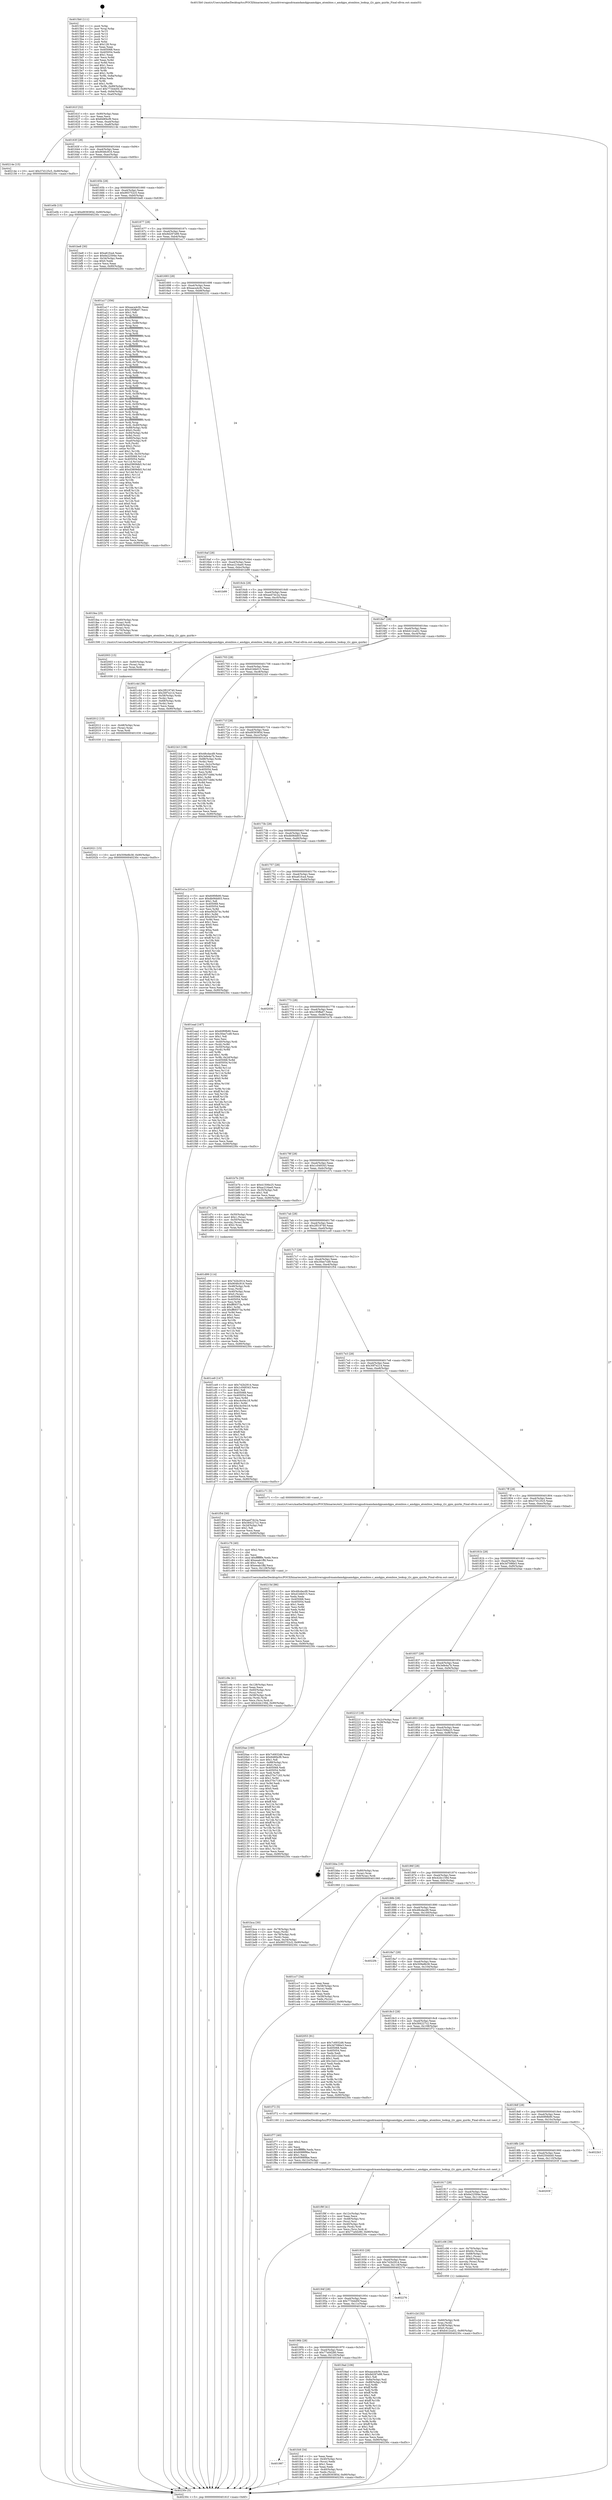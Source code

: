 digraph "0x4015b0" {
  label = "0x4015b0 (/mnt/c/Users/mathe/Desktop/tcc/POCII/binaries/extr_linuxdriversgpudrmamdamdgpuamdgpu_atombios.c_amdgpu_atombios_lookup_i2c_gpio_quirks_Final-ollvm.out::main(0))"
  labelloc = "t"
  node[shape=record]

  Entry [label="",width=0.3,height=0.3,shape=circle,fillcolor=black,style=filled]
  "0x40161f" [label="{
     0x40161f [32]\l
     | [instrs]\l
     &nbsp;&nbsp;0x40161f \<+6\>: mov -0x90(%rbp),%eax\l
     &nbsp;&nbsp;0x401625 \<+2\>: mov %eax,%ecx\l
     &nbsp;&nbsp;0x401627 \<+6\>: sub $0x848f4cf9,%ecx\l
     &nbsp;&nbsp;0x40162d \<+6\>: mov %eax,-0xa4(%rbp)\l
     &nbsp;&nbsp;0x401633 \<+6\>: mov %ecx,-0xa8(%rbp)\l
     &nbsp;&nbsp;0x401639 \<+6\>: je 000000000040214e \<main+0xb9e\>\l
  }"]
  "0x40214e" [label="{
     0x40214e [15]\l
     | [instrs]\l
     &nbsp;&nbsp;0x40214e \<+10\>: movl $0x37d125c5,-0x90(%rbp)\l
     &nbsp;&nbsp;0x402158 \<+5\>: jmp 000000000040230c \<main+0xd5c\>\l
  }"]
  "0x40163f" [label="{
     0x40163f [28]\l
     | [instrs]\l
     &nbsp;&nbsp;0x40163f \<+5\>: jmp 0000000000401644 \<main+0x94\>\l
     &nbsp;&nbsp;0x401644 \<+6\>: mov -0xa4(%rbp),%eax\l
     &nbsp;&nbsp;0x40164a \<+5\>: sub $0x9046c916,%eax\l
     &nbsp;&nbsp;0x40164f \<+6\>: mov %eax,-0xac(%rbp)\l
     &nbsp;&nbsp;0x401655 \<+6\>: je 0000000000401e0b \<main+0x85b\>\l
  }"]
  Exit [label="",width=0.3,height=0.3,shape=circle,fillcolor=black,style=filled,peripheries=2]
  "0x401e0b" [label="{
     0x401e0b [15]\l
     | [instrs]\l
     &nbsp;&nbsp;0x401e0b \<+10\>: movl $0xd939385d,-0x90(%rbp)\l
     &nbsp;&nbsp;0x401e15 \<+5\>: jmp 000000000040230c \<main+0xd5c\>\l
  }"]
  "0x40165b" [label="{
     0x40165b [28]\l
     | [instrs]\l
     &nbsp;&nbsp;0x40165b \<+5\>: jmp 0000000000401660 \<main+0xb0\>\l
     &nbsp;&nbsp;0x401660 \<+6\>: mov -0xa4(%rbp),%eax\l
     &nbsp;&nbsp;0x401666 \<+5\>: sub $0x993752c5,%eax\l
     &nbsp;&nbsp;0x40166b \<+6\>: mov %eax,-0xb0(%rbp)\l
     &nbsp;&nbsp;0x401671 \<+6\>: je 0000000000401be8 \<main+0x638\>\l
  }"]
  "0x402021" [label="{
     0x402021 [15]\l
     | [instrs]\l
     &nbsp;&nbsp;0x402021 \<+10\>: movl $0x509e8b38,-0x90(%rbp)\l
     &nbsp;&nbsp;0x40202b \<+5\>: jmp 000000000040230c \<main+0xd5c\>\l
  }"]
  "0x401be8" [label="{
     0x401be8 [30]\l
     | [instrs]\l
     &nbsp;&nbsp;0x401be8 \<+5\>: mov $0xa61fca4,%eax\l
     &nbsp;&nbsp;0x401bed \<+5\>: mov $0x6e22594e,%ecx\l
     &nbsp;&nbsp;0x401bf2 \<+3\>: mov -0x34(%rbp),%edx\l
     &nbsp;&nbsp;0x401bf5 \<+3\>: cmp $0x0,%edx\l
     &nbsp;&nbsp;0x401bf8 \<+3\>: cmove %ecx,%eax\l
     &nbsp;&nbsp;0x401bfb \<+6\>: mov %eax,-0x90(%rbp)\l
     &nbsp;&nbsp;0x401c01 \<+5\>: jmp 000000000040230c \<main+0xd5c\>\l
  }"]
  "0x401677" [label="{
     0x401677 [28]\l
     | [instrs]\l
     &nbsp;&nbsp;0x401677 \<+5\>: jmp 000000000040167c \<main+0xcc\>\l
     &nbsp;&nbsp;0x40167c \<+6\>: mov -0xa4(%rbp),%eax\l
     &nbsp;&nbsp;0x401682 \<+5\>: sub $0x9d297e99,%eax\l
     &nbsp;&nbsp;0x401687 \<+6\>: mov %eax,-0xb4(%rbp)\l
     &nbsp;&nbsp;0x40168d \<+6\>: je 0000000000401a17 \<main+0x467\>\l
  }"]
  "0x402012" [label="{
     0x402012 [15]\l
     | [instrs]\l
     &nbsp;&nbsp;0x402012 \<+4\>: mov -0x48(%rbp),%rax\l
     &nbsp;&nbsp;0x402016 \<+3\>: mov (%rax),%rax\l
     &nbsp;&nbsp;0x402019 \<+3\>: mov %rax,%rdi\l
     &nbsp;&nbsp;0x40201c \<+5\>: call 0000000000401030 \<free@plt\>\l
     | [calls]\l
     &nbsp;&nbsp;0x401030 \{1\} (unknown)\l
  }"]
  "0x401a17" [label="{
     0x401a17 [356]\l
     | [instrs]\l
     &nbsp;&nbsp;0x401a17 \<+5\>: mov $0xaaca4c9c,%eax\l
     &nbsp;&nbsp;0x401a1c \<+5\>: mov $0x195ffa67,%ecx\l
     &nbsp;&nbsp;0x401a21 \<+2\>: mov $0x1,%dl\l
     &nbsp;&nbsp;0x401a23 \<+3\>: mov %rsp,%rsi\l
     &nbsp;&nbsp;0x401a26 \<+4\>: add $0xfffffffffffffff0,%rsi\l
     &nbsp;&nbsp;0x401a2a \<+3\>: mov %rsi,%rsp\l
     &nbsp;&nbsp;0x401a2d \<+7\>: mov %rsi,-0x88(%rbp)\l
     &nbsp;&nbsp;0x401a34 \<+3\>: mov %rsp,%rsi\l
     &nbsp;&nbsp;0x401a37 \<+4\>: add $0xfffffffffffffff0,%rsi\l
     &nbsp;&nbsp;0x401a3b \<+3\>: mov %rsi,%rsp\l
     &nbsp;&nbsp;0x401a3e \<+3\>: mov %rsp,%rdi\l
     &nbsp;&nbsp;0x401a41 \<+4\>: add $0xfffffffffffffff0,%rdi\l
     &nbsp;&nbsp;0x401a45 \<+3\>: mov %rdi,%rsp\l
     &nbsp;&nbsp;0x401a48 \<+4\>: mov %rdi,-0x80(%rbp)\l
     &nbsp;&nbsp;0x401a4c \<+3\>: mov %rsp,%rdi\l
     &nbsp;&nbsp;0x401a4f \<+4\>: add $0xfffffffffffffff0,%rdi\l
     &nbsp;&nbsp;0x401a53 \<+3\>: mov %rdi,%rsp\l
     &nbsp;&nbsp;0x401a56 \<+4\>: mov %rdi,-0x78(%rbp)\l
     &nbsp;&nbsp;0x401a5a \<+3\>: mov %rsp,%rdi\l
     &nbsp;&nbsp;0x401a5d \<+4\>: add $0xfffffffffffffff0,%rdi\l
     &nbsp;&nbsp;0x401a61 \<+3\>: mov %rdi,%rsp\l
     &nbsp;&nbsp;0x401a64 \<+4\>: mov %rdi,-0x70(%rbp)\l
     &nbsp;&nbsp;0x401a68 \<+3\>: mov %rsp,%rdi\l
     &nbsp;&nbsp;0x401a6b \<+4\>: add $0xfffffffffffffff0,%rdi\l
     &nbsp;&nbsp;0x401a6f \<+3\>: mov %rdi,%rsp\l
     &nbsp;&nbsp;0x401a72 \<+4\>: mov %rdi,-0x68(%rbp)\l
     &nbsp;&nbsp;0x401a76 \<+3\>: mov %rsp,%rdi\l
     &nbsp;&nbsp;0x401a79 \<+4\>: add $0xfffffffffffffff0,%rdi\l
     &nbsp;&nbsp;0x401a7d \<+3\>: mov %rdi,%rsp\l
     &nbsp;&nbsp;0x401a80 \<+4\>: mov %rdi,-0x60(%rbp)\l
     &nbsp;&nbsp;0x401a84 \<+3\>: mov %rsp,%rdi\l
     &nbsp;&nbsp;0x401a87 \<+4\>: add $0xfffffffffffffff0,%rdi\l
     &nbsp;&nbsp;0x401a8b \<+3\>: mov %rdi,%rsp\l
     &nbsp;&nbsp;0x401a8e \<+4\>: mov %rdi,-0x58(%rbp)\l
     &nbsp;&nbsp;0x401a92 \<+3\>: mov %rsp,%rdi\l
     &nbsp;&nbsp;0x401a95 \<+4\>: add $0xfffffffffffffff0,%rdi\l
     &nbsp;&nbsp;0x401a99 \<+3\>: mov %rdi,%rsp\l
     &nbsp;&nbsp;0x401a9c \<+4\>: mov %rdi,-0x50(%rbp)\l
     &nbsp;&nbsp;0x401aa0 \<+3\>: mov %rsp,%rdi\l
     &nbsp;&nbsp;0x401aa3 \<+4\>: add $0xfffffffffffffff0,%rdi\l
     &nbsp;&nbsp;0x401aa7 \<+3\>: mov %rdi,%rsp\l
     &nbsp;&nbsp;0x401aaa \<+4\>: mov %rdi,-0x48(%rbp)\l
     &nbsp;&nbsp;0x401aae \<+3\>: mov %rsp,%rdi\l
     &nbsp;&nbsp;0x401ab1 \<+4\>: add $0xfffffffffffffff0,%rdi\l
     &nbsp;&nbsp;0x401ab5 \<+3\>: mov %rdi,%rsp\l
     &nbsp;&nbsp;0x401ab8 \<+4\>: mov %rdi,-0x40(%rbp)\l
     &nbsp;&nbsp;0x401abc \<+7\>: mov -0x88(%rbp),%rdi\l
     &nbsp;&nbsp;0x401ac3 \<+6\>: movl $0x0,(%rdi)\l
     &nbsp;&nbsp;0x401ac9 \<+7\>: mov -0x94(%rbp),%r8d\l
     &nbsp;&nbsp;0x401ad0 \<+3\>: mov %r8d,(%rsi)\l
     &nbsp;&nbsp;0x401ad3 \<+4\>: mov -0x80(%rbp),%rdi\l
     &nbsp;&nbsp;0x401ad7 \<+7\>: mov -0xa0(%rbp),%r9\l
     &nbsp;&nbsp;0x401ade \<+3\>: mov %r9,(%rdi)\l
     &nbsp;&nbsp;0x401ae1 \<+3\>: cmpl $0x2,(%rsi)\l
     &nbsp;&nbsp;0x401ae4 \<+4\>: setne %r10b\l
     &nbsp;&nbsp;0x401ae8 \<+4\>: and $0x1,%r10b\l
     &nbsp;&nbsp;0x401aec \<+4\>: mov %r10b,-0x35(%rbp)\l
     &nbsp;&nbsp;0x401af0 \<+8\>: mov 0x405068,%r11d\l
     &nbsp;&nbsp;0x401af8 \<+7\>: mov 0x405054,%ebx\l
     &nbsp;&nbsp;0x401aff \<+3\>: mov %r11d,%r14d\l
     &nbsp;&nbsp;0x401b02 \<+7\>: sub $0xd3809db5,%r14d\l
     &nbsp;&nbsp;0x401b09 \<+4\>: sub $0x1,%r14d\l
     &nbsp;&nbsp;0x401b0d \<+7\>: add $0xd3809db5,%r14d\l
     &nbsp;&nbsp;0x401b14 \<+4\>: imul %r14d,%r11d\l
     &nbsp;&nbsp;0x401b18 \<+4\>: and $0x1,%r11d\l
     &nbsp;&nbsp;0x401b1c \<+4\>: cmp $0x0,%r11d\l
     &nbsp;&nbsp;0x401b20 \<+4\>: sete %r10b\l
     &nbsp;&nbsp;0x401b24 \<+3\>: cmp $0xa,%ebx\l
     &nbsp;&nbsp;0x401b27 \<+4\>: setl %r15b\l
     &nbsp;&nbsp;0x401b2b \<+3\>: mov %r10b,%r12b\l
     &nbsp;&nbsp;0x401b2e \<+4\>: xor $0xff,%r12b\l
     &nbsp;&nbsp;0x401b32 \<+3\>: mov %r15b,%r13b\l
     &nbsp;&nbsp;0x401b35 \<+4\>: xor $0xff,%r13b\l
     &nbsp;&nbsp;0x401b39 \<+3\>: xor $0x0,%dl\l
     &nbsp;&nbsp;0x401b3c \<+3\>: mov %r12b,%sil\l
     &nbsp;&nbsp;0x401b3f \<+4\>: and $0x0,%sil\l
     &nbsp;&nbsp;0x401b43 \<+3\>: and %dl,%r10b\l
     &nbsp;&nbsp;0x401b46 \<+3\>: mov %r13b,%dil\l
     &nbsp;&nbsp;0x401b49 \<+4\>: and $0x0,%dil\l
     &nbsp;&nbsp;0x401b4d \<+3\>: and %dl,%r15b\l
     &nbsp;&nbsp;0x401b50 \<+3\>: or %r10b,%sil\l
     &nbsp;&nbsp;0x401b53 \<+3\>: or %r15b,%dil\l
     &nbsp;&nbsp;0x401b56 \<+3\>: xor %dil,%sil\l
     &nbsp;&nbsp;0x401b59 \<+3\>: or %r13b,%r12b\l
     &nbsp;&nbsp;0x401b5c \<+4\>: xor $0xff,%r12b\l
     &nbsp;&nbsp;0x401b60 \<+3\>: or $0x0,%dl\l
     &nbsp;&nbsp;0x401b63 \<+3\>: and %dl,%r12b\l
     &nbsp;&nbsp;0x401b66 \<+3\>: or %r12b,%sil\l
     &nbsp;&nbsp;0x401b69 \<+4\>: test $0x1,%sil\l
     &nbsp;&nbsp;0x401b6d \<+3\>: cmovne %ecx,%eax\l
     &nbsp;&nbsp;0x401b70 \<+6\>: mov %eax,-0x90(%rbp)\l
     &nbsp;&nbsp;0x401b76 \<+5\>: jmp 000000000040230c \<main+0xd5c\>\l
  }"]
  "0x401693" [label="{
     0x401693 [28]\l
     | [instrs]\l
     &nbsp;&nbsp;0x401693 \<+5\>: jmp 0000000000401698 \<main+0xe8\>\l
     &nbsp;&nbsp;0x401698 \<+6\>: mov -0xa4(%rbp),%eax\l
     &nbsp;&nbsp;0x40169e \<+5\>: sub $0xaaca4c9c,%eax\l
     &nbsp;&nbsp;0x4016a3 \<+6\>: mov %eax,-0xb8(%rbp)\l
     &nbsp;&nbsp;0x4016a9 \<+6\>: je 0000000000402231 \<main+0xc81\>\l
  }"]
  "0x402003" [label="{
     0x402003 [15]\l
     | [instrs]\l
     &nbsp;&nbsp;0x402003 \<+4\>: mov -0x60(%rbp),%rax\l
     &nbsp;&nbsp;0x402007 \<+3\>: mov (%rax),%rax\l
     &nbsp;&nbsp;0x40200a \<+3\>: mov %rax,%rdi\l
     &nbsp;&nbsp;0x40200d \<+5\>: call 0000000000401030 \<free@plt\>\l
     | [calls]\l
     &nbsp;&nbsp;0x401030 \{1\} (unknown)\l
  }"]
  "0x402231" [label="{
     0x402231\l
  }", style=dashed]
  "0x4016af" [label="{
     0x4016af [28]\l
     | [instrs]\l
     &nbsp;&nbsp;0x4016af \<+5\>: jmp 00000000004016b4 \<main+0x104\>\l
     &nbsp;&nbsp;0x4016b4 \<+6\>: mov -0xa4(%rbp),%eax\l
     &nbsp;&nbsp;0x4016ba \<+5\>: sub $0xac216ae0,%eax\l
     &nbsp;&nbsp;0x4016bf \<+6\>: mov %eax,-0xbc(%rbp)\l
     &nbsp;&nbsp;0x4016c5 \<+6\>: je 0000000000401b99 \<main+0x5e9\>\l
  }"]
  "0x401987" [label="{
     0x401987\l
  }", style=dashed]
  "0x401b99" [label="{
     0x401b99\l
  }", style=dashed]
  "0x4016cb" [label="{
     0x4016cb [28]\l
     | [instrs]\l
     &nbsp;&nbsp;0x4016cb \<+5\>: jmp 00000000004016d0 \<main+0x120\>\l
     &nbsp;&nbsp;0x4016d0 \<+6\>: mov -0xa4(%rbp),%eax\l
     &nbsp;&nbsp;0x4016d6 \<+5\>: sub $0xaed7dc2a,%eax\l
     &nbsp;&nbsp;0x4016db \<+6\>: mov %eax,-0xc0(%rbp)\l
     &nbsp;&nbsp;0x4016e1 \<+6\>: je 0000000000401fea \<main+0xa3a\>\l
  }"]
  "0x401fc8" [label="{
     0x401fc8 [34]\l
     | [instrs]\l
     &nbsp;&nbsp;0x401fc8 \<+2\>: xor %eax,%eax\l
     &nbsp;&nbsp;0x401fca \<+4\>: mov -0x40(%rbp),%rcx\l
     &nbsp;&nbsp;0x401fce \<+2\>: mov (%rcx),%edx\l
     &nbsp;&nbsp;0x401fd0 \<+3\>: sub $0x1,%eax\l
     &nbsp;&nbsp;0x401fd3 \<+2\>: sub %eax,%edx\l
     &nbsp;&nbsp;0x401fd5 \<+4\>: mov -0x40(%rbp),%rcx\l
     &nbsp;&nbsp;0x401fd9 \<+2\>: mov %edx,(%rcx)\l
     &nbsp;&nbsp;0x401fdb \<+10\>: movl $0xd939385d,-0x90(%rbp)\l
     &nbsp;&nbsp;0x401fe5 \<+5\>: jmp 000000000040230c \<main+0xd5c\>\l
  }"]
  "0x401fea" [label="{
     0x401fea [25]\l
     | [instrs]\l
     &nbsp;&nbsp;0x401fea \<+4\>: mov -0x60(%rbp),%rax\l
     &nbsp;&nbsp;0x401fee \<+3\>: mov (%rax),%rdi\l
     &nbsp;&nbsp;0x401ff1 \<+4\>: mov -0x48(%rbp),%rax\l
     &nbsp;&nbsp;0x401ff5 \<+3\>: mov (%rax),%rsi\l
     &nbsp;&nbsp;0x401ff8 \<+4\>: mov -0x70(%rbp),%rax\l
     &nbsp;&nbsp;0x401ffc \<+2\>: mov (%rax),%edx\l
     &nbsp;&nbsp;0x401ffe \<+5\>: call 0000000000401590 \<amdgpu_atombios_lookup_i2c_gpio_quirks\>\l
     | [calls]\l
     &nbsp;&nbsp;0x401590 \{1\} (/mnt/c/Users/mathe/Desktop/tcc/POCII/binaries/extr_linuxdriversgpudrmamdamdgpuamdgpu_atombios.c_amdgpu_atombios_lookup_i2c_gpio_quirks_Final-ollvm.out::amdgpu_atombios_lookup_i2c_gpio_quirks)\l
  }"]
  "0x4016e7" [label="{
     0x4016e7 [28]\l
     | [instrs]\l
     &nbsp;&nbsp;0x4016e7 \<+5\>: jmp 00000000004016ec \<main+0x13c\>\l
     &nbsp;&nbsp;0x4016ec \<+6\>: mov -0xa4(%rbp),%eax\l
     &nbsp;&nbsp;0x4016f2 \<+5\>: sub $0xb412ca52,%eax\l
     &nbsp;&nbsp;0x4016f7 \<+6\>: mov %eax,-0xc4(%rbp)\l
     &nbsp;&nbsp;0x4016fd \<+6\>: je 0000000000401c4d \<main+0x69d\>\l
  }"]
  "0x401f9f" [label="{
     0x401f9f [41]\l
     | [instrs]\l
     &nbsp;&nbsp;0x401f9f \<+6\>: mov -0x12c(%rbp),%ecx\l
     &nbsp;&nbsp;0x401fa5 \<+3\>: imul %eax,%ecx\l
     &nbsp;&nbsp;0x401fa8 \<+4\>: mov -0x48(%rbp),%rsi\l
     &nbsp;&nbsp;0x401fac \<+3\>: mov (%rsi),%rsi\l
     &nbsp;&nbsp;0x401faf \<+4\>: mov -0x40(%rbp),%rdi\l
     &nbsp;&nbsp;0x401fb3 \<+3\>: movslq (%rdi),%rdi\l
     &nbsp;&nbsp;0x401fb6 \<+3\>: mov %ecx,(%rsi,%rdi,4)\l
     &nbsp;&nbsp;0x401fb9 \<+10\>: movl $0x77a0d280,-0x90(%rbp)\l
     &nbsp;&nbsp;0x401fc3 \<+5\>: jmp 000000000040230c \<main+0xd5c\>\l
  }"]
  "0x401c4d" [label="{
     0x401c4d [36]\l
     | [instrs]\l
     &nbsp;&nbsp;0x401c4d \<+5\>: mov $0x2f019740,%eax\l
     &nbsp;&nbsp;0x401c52 \<+5\>: mov $0x30f7e214,%ecx\l
     &nbsp;&nbsp;0x401c57 \<+4\>: mov -0x58(%rbp),%rdx\l
     &nbsp;&nbsp;0x401c5b \<+2\>: mov (%rdx),%esi\l
     &nbsp;&nbsp;0x401c5d \<+4\>: mov -0x68(%rbp),%rdx\l
     &nbsp;&nbsp;0x401c61 \<+2\>: cmp (%rdx),%esi\l
     &nbsp;&nbsp;0x401c63 \<+3\>: cmovl %ecx,%eax\l
     &nbsp;&nbsp;0x401c66 \<+6\>: mov %eax,-0x90(%rbp)\l
     &nbsp;&nbsp;0x401c6c \<+5\>: jmp 000000000040230c \<main+0xd5c\>\l
  }"]
  "0x401703" [label="{
     0x401703 [28]\l
     | [instrs]\l
     &nbsp;&nbsp;0x401703 \<+5\>: jmp 0000000000401708 \<main+0x158\>\l
     &nbsp;&nbsp;0x401708 \<+6\>: mov -0xa4(%rbp),%eax\l
     &nbsp;&nbsp;0x40170e \<+5\>: sub $0xd1bfe015,%eax\l
     &nbsp;&nbsp;0x401713 \<+6\>: mov %eax,-0xc8(%rbp)\l
     &nbsp;&nbsp;0x401719 \<+6\>: je 00000000004021b3 \<main+0xc03\>\l
  }"]
  "0x401f77" [label="{
     0x401f77 [40]\l
     | [instrs]\l
     &nbsp;&nbsp;0x401f77 \<+5\>: mov $0x2,%ecx\l
     &nbsp;&nbsp;0x401f7c \<+1\>: cltd\l
     &nbsp;&nbsp;0x401f7d \<+2\>: idiv %ecx\l
     &nbsp;&nbsp;0x401f7f \<+6\>: imul $0xfffffffe,%edx,%ecx\l
     &nbsp;&nbsp;0x401f85 \<+6\>: add $0x6088f9be,%ecx\l
     &nbsp;&nbsp;0x401f8b \<+3\>: add $0x1,%ecx\l
     &nbsp;&nbsp;0x401f8e \<+6\>: sub $0x6088f9be,%ecx\l
     &nbsp;&nbsp;0x401f94 \<+6\>: mov %ecx,-0x12c(%rbp)\l
     &nbsp;&nbsp;0x401f9a \<+5\>: call 0000000000401160 \<next_i\>\l
     | [calls]\l
     &nbsp;&nbsp;0x401160 \{1\} (/mnt/c/Users/mathe/Desktop/tcc/POCII/binaries/extr_linuxdriversgpudrmamdamdgpuamdgpu_atombios.c_amdgpu_atombios_lookup_i2c_gpio_quirks_Final-ollvm.out::next_i)\l
  }"]
  "0x4021b3" [label="{
     0x4021b3 [108]\l
     | [instrs]\l
     &nbsp;&nbsp;0x4021b3 \<+5\>: mov $0x48cdacd9,%eax\l
     &nbsp;&nbsp;0x4021b8 \<+5\>: mov $0x3efe4a7b,%ecx\l
     &nbsp;&nbsp;0x4021bd \<+7\>: mov -0x88(%rbp),%rdx\l
     &nbsp;&nbsp;0x4021c4 \<+2\>: mov (%rdx),%esi\l
     &nbsp;&nbsp;0x4021c6 \<+3\>: mov %esi,-0x2c(%rbp)\l
     &nbsp;&nbsp;0x4021c9 \<+7\>: mov 0x405068,%esi\l
     &nbsp;&nbsp;0x4021d0 \<+7\>: mov 0x405054,%edi\l
     &nbsp;&nbsp;0x4021d7 \<+3\>: mov %esi,%r8d\l
     &nbsp;&nbsp;0x4021da \<+7\>: sub $0x2937cb8d,%r8d\l
     &nbsp;&nbsp;0x4021e1 \<+4\>: sub $0x1,%r8d\l
     &nbsp;&nbsp;0x4021e5 \<+7\>: add $0x2937cb8d,%r8d\l
     &nbsp;&nbsp;0x4021ec \<+4\>: imul %r8d,%esi\l
     &nbsp;&nbsp;0x4021f0 \<+3\>: and $0x1,%esi\l
     &nbsp;&nbsp;0x4021f3 \<+3\>: cmp $0x0,%esi\l
     &nbsp;&nbsp;0x4021f6 \<+4\>: sete %r9b\l
     &nbsp;&nbsp;0x4021fa \<+3\>: cmp $0xa,%edi\l
     &nbsp;&nbsp;0x4021fd \<+4\>: setl %r10b\l
     &nbsp;&nbsp;0x402201 \<+3\>: mov %r9b,%r11b\l
     &nbsp;&nbsp;0x402204 \<+3\>: and %r10b,%r11b\l
     &nbsp;&nbsp;0x402207 \<+3\>: xor %r10b,%r9b\l
     &nbsp;&nbsp;0x40220a \<+3\>: or %r9b,%r11b\l
     &nbsp;&nbsp;0x40220d \<+4\>: test $0x1,%r11b\l
     &nbsp;&nbsp;0x402211 \<+3\>: cmovne %ecx,%eax\l
     &nbsp;&nbsp;0x402214 \<+6\>: mov %eax,-0x90(%rbp)\l
     &nbsp;&nbsp;0x40221a \<+5\>: jmp 000000000040230c \<main+0xd5c\>\l
  }"]
  "0x40171f" [label="{
     0x40171f [28]\l
     | [instrs]\l
     &nbsp;&nbsp;0x40171f \<+5\>: jmp 0000000000401724 \<main+0x174\>\l
     &nbsp;&nbsp;0x401724 \<+6\>: mov -0xa4(%rbp),%eax\l
     &nbsp;&nbsp;0x40172a \<+5\>: sub $0xd939385d,%eax\l
     &nbsp;&nbsp;0x40172f \<+6\>: mov %eax,-0xcc(%rbp)\l
     &nbsp;&nbsp;0x401735 \<+6\>: je 0000000000401e1a \<main+0x86a\>\l
  }"]
  "0x401d99" [label="{
     0x401d99 [114]\l
     | [instrs]\l
     &nbsp;&nbsp;0x401d99 \<+5\>: mov $0x742b2914,%ecx\l
     &nbsp;&nbsp;0x401d9e \<+5\>: mov $0x9046c916,%edx\l
     &nbsp;&nbsp;0x401da3 \<+4\>: mov -0x48(%rbp),%rdi\l
     &nbsp;&nbsp;0x401da7 \<+3\>: mov %rax,(%rdi)\l
     &nbsp;&nbsp;0x401daa \<+4\>: mov -0x40(%rbp),%rax\l
     &nbsp;&nbsp;0x401dae \<+6\>: movl $0x0,(%rax)\l
     &nbsp;&nbsp;0x401db4 \<+7\>: mov 0x405068,%esi\l
     &nbsp;&nbsp;0x401dbb \<+8\>: mov 0x405054,%r8d\l
     &nbsp;&nbsp;0x401dc3 \<+3\>: mov %esi,%r9d\l
     &nbsp;&nbsp;0x401dc6 \<+7\>: sub $0xff69373a,%r9d\l
     &nbsp;&nbsp;0x401dcd \<+4\>: sub $0x1,%r9d\l
     &nbsp;&nbsp;0x401dd1 \<+7\>: add $0xff69373a,%r9d\l
     &nbsp;&nbsp;0x401dd8 \<+4\>: imul %r9d,%esi\l
     &nbsp;&nbsp;0x401ddc \<+3\>: and $0x1,%esi\l
     &nbsp;&nbsp;0x401ddf \<+3\>: cmp $0x0,%esi\l
     &nbsp;&nbsp;0x401de2 \<+4\>: sete %r10b\l
     &nbsp;&nbsp;0x401de6 \<+4\>: cmp $0xa,%r8d\l
     &nbsp;&nbsp;0x401dea \<+4\>: setl %r11b\l
     &nbsp;&nbsp;0x401dee \<+3\>: mov %r10b,%bl\l
     &nbsp;&nbsp;0x401df1 \<+3\>: and %r11b,%bl\l
     &nbsp;&nbsp;0x401df4 \<+3\>: xor %r11b,%r10b\l
     &nbsp;&nbsp;0x401df7 \<+3\>: or %r10b,%bl\l
     &nbsp;&nbsp;0x401dfa \<+3\>: test $0x1,%bl\l
     &nbsp;&nbsp;0x401dfd \<+3\>: cmovne %edx,%ecx\l
     &nbsp;&nbsp;0x401e00 \<+6\>: mov %ecx,-0x90(%rbp)\l
     &nbsp;&nbsp;0x401e06 \<+5\>: jmp 000000000040230c \<main+0xd5c\>\l
  }"]
  "0x401e1a" [label="{
     0x401e1a [147]\l
     | [instrs]\l
     &nbsp;&nbsp;0x401e1a \<+5\>: mov $0x60f0fb90,%eax\l
     &nbsp;&nbsp;0x401e1f \<+5\>: mov $0xdb06dd03,%ecx\l
     &nbsp;&nbsp;0x401e24 \<+2\>: mov $0x1,%dl\l
     &nbsp;&nbsp;0x401e26 \<+7\>: mov 0x405068,%esi\l
     &nbsp;&nbsp;0x401e2d \<+7\>: mov 0x405054,%edi\l
     &nbsp;&nbsp;0x401e34 \<+3\>: mov %esi,%r8d\l
     &nbsp;&nbsp;0x401e37 \<+7\>: sub $0xe562b74c,%r8d\l
     &nbsp;&nbsp;0x401e3e \<+4\>: sub $0x1,%r8d\l
     &nbsp;&nbsp;0x401e42 \<+7\>: add $0xe562b74c,%r8d\l
     &nbsp;&nbsp;0x401e49 \<+4\>: imul %r8d,%esi\l
     &nbsp;&nbsp;0x401e4d \<+3\>: and $0x1,%esi\l
     &nbsp;&nbsp;0x401e50 \<+3\>: cmp $0x0,%esi\l
     &nbsp;&nbsp;0x401e53 \<+4\>: sete %r9b\l
     &nbsp;&nbsp;0x401e57 \<+3\>: cmp $0xa,%edi\l
     &nbsp;&nbsp;0x401e5a \<+4\>: setl %r10b\l
     &nbsp;&nbsp;0x401e5e \<+3\>: mov %r9b,%r11b\l
     &nbsp;&nbsp;0x401e61 \<+4\>: xor $0xff,%r11b\l
     &nbsp;&nbsp;0x401e65 \<+3\>: mov %r10b,%bl\l
     &nbsp;&nbsp;0x401e68 \<+3\>: xor $0xff,%bl\l
     &nbsp;&nbsp;0x401e6b \<+3\>: xor $0x0,%dl\l
     &nbsp;&nbsp;0x401e6e \<+3\>: mov %r11b,%r14b\l
     &nbsp;&nbsp;0x401e71 \<+4\>: and $0x0,%r14b\l
     &nbsp;&nbsp;0x401e75 \<+3\>: and %dl,%r9b\l
     &nbsp;&nbsp;0x401e78 \<+3\>: mov %bl,%r15b\l
     &nbsp;&nbsp;0x401e7b \<+4\>: and $0x0,%r15b\l
     &nbsp;&nbsp;0x401e7f \<+3\>: and %dl,%r10b\l
     &nbsp;&nbsp;0x401e82 \<+3\>: or %r9b,%r14b\l
     &nbsp;&nbsp;0x401e85 \<+3\>: or %r10b,%r15b\l
     &nbsp;&nbsp;0x401e88 \<+3\>: xor %r15b,%r14b\l
     &nbsp;&nbsp;0x401e8b \<+3\>: or %bl,%r11b\l
     &nbsp;&nbsp;0x401e8e \<+4\>: xor $0xff,%r11b\l
     &nbsp;&nbsp;0x401e92 \<+3\>: or $0x0,%dl\l
     &nbsp;&nbsp;0x401e95 \<+3\>: and %dl,%r11b\l
     &nbsp;&nbsp;0x401e98 \<+3\>: or %r11b,%r14b\l
     &nbsp;&nbsp;0x401e9b \<+4\>: test $0x1,%r14b\l
     &nbsp;&nbsp;0x401e9f \<+3\>: cmovne %ecx,%eax\l
     &nbsp;&nbsp;0x401ea2 \<+6\>: mov %eax,-0x90(%rbp)\l
     &nbsp;&nbsp;0x401ea8 \<+5\>: jmp 000000000040230c \<main+0xd5c\>\l
  }"]
  "0x40173b" [label="{
     0x40173b [28]\l
     | [instrs]\l
     &nbsp;&nbsp;0x40173b \<+5\>: jmp 0000000000401740 \<main+0x190\>\l
     &nbsp;&nbsp;0x401740 \<+6\>: mov -0xa4(%rbp),%eax\l
     &nbsp;&nbsp;0x401746 \<+5\>: sub $0xdb06dd03,%eax\l
     &nbsp;&nbsp;0x40174b \<+6\>: mov %eax,-0xd0(%rbp)\l
     &nbsp;&nbsp;0x401751 \<+6\>: je 0000000000401ead \<main+0x8fd\>\l
  }"]
  "0x401c9e" [label="{
     0x401c9e [41]\l
     | [instrs]\l
     &nbsp;&nbsp;0x401c9e \<+6\>: mov -0x128(%rbp),%ecx\l
     &nbsp;&nbsp;0x401ca4 \<+3\>: imul %eax,%ecx\l
     &nbsp;&nbsp;0x401ca7 \<+4\>: mov -0x60(%rbp),%rsi\l
     &nbsp;&nbsp;0x401cab \<+3\>: mov (%rsi),%rsi\l
     &nbsp;&nbsp;0x401cae \<+4\>: mov -0x58(%rbp),%rdi\l
     &nbsp;&nbsp;0x401cb2 \<+3\>: movslq (%rdi),%rdi\l
     &nbsp;&nbsp;0x401cb5 \<+3\>: mov %ecx,(%rsi,%rdi,4)\l
     &nbsp;&nbsp;0x401cb8 \<+10\>: movl $0x42dc159d,-0x90(%rbp)\l
     &nbsp;&nbsp;0x401cc2 \<+5\>: jmp 000000000040230c \<main+0xd5c\>\l
  }"]
  "0x401ead" [label="{
     0x401ead [167]\l
     | [instrs]\l
     &nbsp;&nbsp;0x401ead \<+5\>: mov $0x60f0fb90,%eax\l
     &nbsp;&nbsp;0x401eb2 \<+5\>: mov $0x30ee7cd9,%ecx\l
     &nbsp;&nbsp;0x401eb7 \<+2\>: mov $0x1,%dl\l
     &nbsp;&nbsp;0x401eb9 \<+2\>: xor %esi,%esi\l
     &nbsp;&nbsp;0x401ebb \<+4\>: mov -0x40(%rbp),%rdi\l
     &nbsp;&nbsp;0x401ebf \<+3\>: mov (%rdi),%r8d\l
     &nbsp;&nbsp;0x401ec2 \<+4\>: mov -0x50(%rbp),%rdi\l
     &nbsp;&nbsp;0x401ec6 \<+3\>: cmp (%rdi),%r8d\l
     &nbsp;&nbsp;0x401ec9 \<+4\>: setl %r9b\l
     &nbsp;&nbsp;0x401ecd \<+4\>: and $0x1,%r9b\l
     &nbsp;&nbsp;0x401ed1 \<+4\>: mov %r9b,-0x2d(%rbp)\l
     &nbsp;&nbsp;0x401ed5 \<+8\>: mov 0x405068,%r8d\l
     &nbsp;&nbsp;0x401edd \<+8\>: mov 0x405054,%r10d\l
     &nbsp;&nbsp;0x401ee5 \<+3\>: sub $0x1,%esi\l
     &nbsp;&nbsp;0x401ee8 \<+3\>: mov %r8d,%r11d\l
     &nbsp;&nbsp;0x401eeb \<+3\>: add %esi,%r11d\l
     &nbsp;&nbsp;0x401eee \<+4\>: imul %r11d,%r8d\l
     &nbsp;&nbsp;0x401ef2 \<+4\>: and $0x1,%r8d\l
     &nbsp;&nbsp;0x401ef6 \<+4\>: cmp $0x0,%r8d\l
     &nbsp;&nbsp;0x401efa \<+4\>: sete %r9b\l
     &nbsp;&nbsp;0x401efe \<+4\>: cmp $0xa,%r10d\l
     &nbsp;&nbsp;0x401f02 \<+3\>: setl %bl\l
     &nbsp;&nbsp;0x401f05 \<+3\>: mov %r9b,%r14b\l
     &nbsp;&nbsp;0x401f08 \<+4\>: xor $0xff,%r14b\l
     &nbsp;&nbsp;0x401f0c \<+3\>: mov %bl,%r15b\l
     &nbsp;&nbsp;0x401f0f \<+4\>: xor $0xff,%r15b\l
     &nbsp;&nbsp;0x401f13 \<+3\>: xor $0x1,%dl\l
     &nbsp;&nbsp;0x401f16 \<+3\>: mov %r14b,%r12b\l
     &nbsp;&nbsp;0x401f19 \<+4\>: and $0xff,%r12b\l
     &nbsp;&nbsp;0x401f1d \<+3\>: and %dl,%r9b\l
     &nbsp;&nbsp;0x401f20 \<+3\>: mov %r15b,%r13b\l
     &nbsp;&nbsp;0x401f23 \<+4\>: and $0xff,%r13b\l
     &nbsp;&nbsp;0x401f27 \<+2\>: and %dl,%bl\l
     &nbsp;&nbsp;0x401f29 \<+3\>: or %r9b,%r12b\l
     &nbsp;&nbsp;0x401f2c \<+3\>: or %bl,%r13b\l
     &nbsp;&nbsp;0x401f2f \<+3\>: xor %r13b,%r12b\l
     &nbsp;&nbsp;0x401f32 \<+3\>: or %r15b,%r14b\l
     &nbsp;&nbsp;0x401f35 \<+4\>: xor $0xff,%r14b\l
     &nbsp;&nbsp;0x401f39 \<+3\>: or $0x1,%dl\l
     &nbsp;&nbsp;0x401f3c \<+3\>: and %dl,%r14b\l
     &nbsp;&nbsp;0x401f3f \<+3\>: or %r14b,%r12b\l
     &nbsp;&nbsp;0x401f42 \<+4\>: test $0x1,%r12b\l
     &nbsp;&nbsp;0x401f46 \<+3\>: cmovne %ecx,%eax\l
     &nbsp;&nbsp;0x401f49 \<+6\>: mov %eax,-0x90(%rbp)\l
     &nbsp;&nbsp;0x401f4f \<+5\>: jmp 000000000040230c \<main+0xd5c\>\l
  }"]
  "0x401757" [label="{
     0x401757 [28]\l
     | [instrs]\l
     &nbsp;&nbsp;0x401757 \<+5\>: jmp 000000000040175c \<main+0x1ac\>\l
     &nbsp;&nbsp;0x40175c \<+6\>: mov -0xa4(%rbp),%eax\l
     &nbsp;&nbsp;0x401762 \<+5\>: sub $0xa61fca4,%eax\l
     &nbsp;&nbsp;0x401767 \<+6\>: mov %eax,-0xd4(%rbp)\l
     &nbsp;&nbsp;0x40176d \<+6\>: je 0000000000402030 \<main+0xa80\>\l
  }"]
  "0x401c76" [label="{
     0x401c76 [40]\l
     | [instrs]\l
     &nbsp;&nbsp;0x401c76 \<+5\>: mov $0x2,%ecx\l
     &nbsp;&nbsp;0x401c7b \<+1\>: cltd\l
     &nbsp;&nbsp;0x401c7c \<+2\>: idiv %ecx\l
     &nbsp;&nbsp;0x401c7e \<+6\>: imul $0xfffffffe,%edx,%ecx\l
     &nbsp;&nbsp;0x401c84 \<+6\>: add $0xeeab1ffd,%ecx\l
     &nbsp;&nbsp;0x401c8a \<+3\>: add $0x1,%ecx\l
     &nbsp;&nbsp;0x401c8d \<+6\>: sub $0xeeab1ffd,%ecx\l
     &nbsp;&nbsp;0x401c93 \<+6\>: mov %ecx,-0x128(%rbp)\l
     &nbsp;&nbsp;0x401c99 \<+5\>: call 0000000000401160 \<next_i\>\l
     | [calls]\l
     &nbsp;&nbsp;0x401160 \{1\} (/mnt/c/Users/mathe/Desktop/tcc/POCII/binaries/extr_linuxdriversgpudrmamdamdgpuamdgpu_atombios.c_amdgpu_atombios_lookup_i2c_gpio_quirks_Final-ollvm.out::next_i)\l
  }"]
  "0x402030" [label="{
     0x402030\l
  }", style=dashed]
  "0x401773" [label="{
     0x401773 [28]\l
     | [instrs]\l
     &nbsp;&nbsp;0x401773 \<+5\>: jmp 0000000000401778 \<main+0x1c8\>\l
     &nbsp;&nbsp;0x401778 \<+6\>: mov -0xa4(%rbp),%eax\l
     &nbsp;&nbsp;0x40177e \<+5\>: sub $0x195ffa67,%eax\l
     &nbsp;&nbsp;0x401783 \<+6\>: mov %eax,-0xd8(%rbp)\l
     &nbsp;&nbsp;0x401789 \<+6\>: je 0000000000401b7b \<main+0x5cb\>\l
  }"]
  "0x401c2d" [label="{
     0x401c2d [32]\l
     | [instrs]\l
     &nbsp;&nbsp;0x401c2d \<+4\>: mov -0x60(%rbp),%rdi\l
     &nbsp;&nbsp;0x401c31 \<+3\>: mov %rax,(%rdi)\l
     &nbsp;&nbsp;0x401c34 \<+4\>: mov -0x58(%rbp),%rax\l
     &nbsp;&nbsp;0x401c38 \<+6\>: movl $0x0,(%rax)\l
     &nbsp;&nbsp;0x401c3e \<+10\>: movl $0xb412ca52,-0x90(%rbp)\l
     &nbsp;&nbsp;0x401c48 \<+5\>: jmp 000000000040230c \<main+0xd5c\>\l
  }"]
  "0x401b7b" [label="{
     0x401b7b [30]\l
     | [instrs]\l
     &nbsp;&nbsp;0x401b7b \<+5\>: mov $0x41506e25,%eax\l
     &nbsp;&nbsp;0x401b80 \<+5\>: mov $0xac216ae0,%ecx\l
     &nbsp;&nbsp;0x401b85 \<+3\>: mov -0x35(%rbp),%dl\l
     &nbsp;&nbsp;0x401b88 \<+3\>: test $0x1,%dl\l
     &nbsp;&nbsp;0x401b8b \<+3\>: cmovne %ecx,%eax\l
     &nbsp;&nbsp;0x401b8e \<+6\>: mov %eax,-0x90(%rbp)\l
     &nbsp;&nbsp;0x401b94 \<+5\>: jmp 000000000040230c \<main+0xd5c\>\l
  }"]
  "0x40178f" [label="{
     0x40178f [28]\l
     | [instrs]\l
     &nbsp;&nbsp;0x40178f \<+5\>: jmp 0000000000401794 \<main+0x1e4\>\l
     &nbsp;&nbsp;0x401794 \<+6\>: mov -0xa4(%rbp),%eax\l
     &nbsp;&nbsp;0x40179a \<+5\>: sub $0x1c049343,%eax\l
     &nbsp;&nbsp;0x40179f \<+6\>: mov %eax,-0xdc(%rbp)\l
     &nbsp;&nbsp;0x4017a5 \<+6\>: je 0000000000401d7c \<main+0x7cc\>\l
  }"]
  "0x401bca" [label="{
     0x401bca [30]\l
     | [instrs]\l
     &nbsp;&nbsp;0x401bca \<+4\>: mov -0x78(%rbp),%rdi\l
     &nbsp;&nbsp;0x401bce \<+2\>: mov %eax,(%rdi)\l
     &nbsp;&nbsp;0x401bd0 \<+4\>: mov -0x78(%rbp),%rdi\l
     &nbsp;&nbsp;0x401bd4 \<+2\>: mov (%rdi),%eax\l
     &nbsp;&nbsp;0x401bd6 \<+3\>: mov %eax,-0x34(%rbp)\l
     &nbsp;&nbsp;0x401bd9 \<+10\>: movl $0x993752c5,-0x90(%rbp)\l
     &nbsp;&nbsp;0x401be3 \<+5\>: jmp 000000000040230c \<main+0xd5c\>\l
  }"]
  "0x401d7c" [label="{
     0x401d7c [29]\l
     | [instrs]\l
     &nbsp;&nbsp;0x401d7c \<+4\>: mov -0x50(%rbp),%rax\l
     &nbsp;&nbsp;0x401d80 \<+6\>: movl $0x1,(%rax)\l
     &nbsp;&nbsp;0x401d86 \<+4\>: mov -0x50(%rbp),%rax\l
     &nbsp;&nbsp;0x401d8a \<+3\>: movslq (%rax),%rax\l
     &nbsp;&nbsp;0x401d8d \<+4\>: shl $0x2,%rax\l
     &nbsp;&nbsp;0x401d91 \<+3\>: mov %rax,%rdi\l
     &nbsp;&nbsp;0x401d94 \<+5\>: call 0000000000401050 \<malloc@plt\>\l
     | [calls]\l
     &nbsp;&nbsp;0x401050 \{1\} (unknown)\l
  }"]
  "0x4017ab" [label="{
     0x4017ab [28]\l
     | [instrs]\l
     &nbsp;&nbsp;0x4017ab \<+5\>: jmp 00000000004017b0 \<main+0x200\>\l
     &nbsp;&nbsp;0x4017b0 \<+6\>: mov -0xa4(%rbp),%eax\l
     &nbsp;&nbsp;0x4017b6 \<+5\>: sub $0x2f019740,%eax\l
     &nbsp;&nbsp;0x4017bb \<+6\>: mov %eax,-0xe0(%rbp)\l
     &nbsp;&nbsp;0x4017c1 \<+6\>: je 0000000000401ce9 \<main+0x739\>\l
  }"]
  "0x4015b0" [label="{
     0x4015b0 [111]\l
     | [instrs]\l
     &nbsp;&nbsp;0x4015b0 \<+1\>: push %rbp\l
     &nbsp;&nbsp;0x4015b1 \<+3\>: mov %rsp,%rbp\l
     &nbsp;&nbsp;0x4015b4 \<+2\>: push %r15\l
     &nbsp;&nbsp;0x4015b6 \<+2\>: push %r14\l
     &nbsp;&nbsp;0x4015b8 \<+2\>: push %r13\l
     &nbsp;&nbsp;0x4015ba \<+2\>: push %r12\l
     &nbsp;&nbsp;0x4015bc \<+1\>: push %rbx\l
     &nbsp;&nbsp;0x4015bd \<+7\>: sub $0x128,%rsp\l
     &nbsp;&nbsp;0x4015c4 \<+2\>: xor %eax,%eax\l
     &nbsp;&nbsp;0x4015c6 \<+7\>: mov 0x405068,%ecx\l
     &nbsp;&nbsp;0x4015cd \<+7\>: mov 0x405054,%edx\l
     &nbsp;&nbsp;0x4015d4 \<+3\>: sub $0x1,%eax\l
     &nbsp;&nbsp;0x4015d7 \<+3\>: mov %ecx,%r8d\l
     &nbsp;&nbsp;0x4015da \<+3\>: add %eax,%r8d\l
     &nbsp;&nbsp;0x4015dd \<+4\>: imul %r8d,%ecx\l
     &nbsp;&nbsp;0x4015e1 \<+3\>: and $0x1,%ecx\l
     &nbsp;&nbsp;0x4015e4 \<+3\>: cmp $0x0,%ecx\l
     &nbsp;&nbsp;0x4015e7 \<+4\>: sete %r9b\l
     &nbsp;&nbsp;0x4015eb \<+4\>: and $0x1,%r9b\l
     &nbsp;&nbsp;0x4015ef \<+7\>: mov %r9b,-0x8a(%rbp)\l
     &nbsp;&nbsp;0x4015f6 \<+3\>: cmp $0xa,%edx\l
     &nbsp;&nbsp;0x4015f9 \<+4\>: setl %r9b\l
     &nbsp;&nbsp;0x4015fd \<+4\>: and $0x1,%r9b\l
     &nbsp;&nbsp;0x401601 \<+7\>: mov %r9b,-0x89(%rbp)\l
     &nbsp;&nbsp;0x401608 \<+10\>: movl $0x77344d5f,-0x90(%rbp)\l
     &nbsp;&nbsp;0x401612 \<+6\>: mov %edi,-0x94(%rbp)\l
     &nbsp;&nbsp;0x401618 \<+7\>: mov %rsi,-0xa0(%rbp)\l
  }"]
  "0x401ce9" [label="{
     0x401ce9 [147]\l
     | [instrs]\l
     &nbsp;&nbsp;0x401ce9 \<+5\>: mov $0x742b2914,%eax\l
     &nbsp;&nbsp;0x401cee \<+5\>: mov $0x1c049343,%ecx\l
     &nbsp;&nbsp;0x401cf3 \<+2\>: mov $0x1,%dl\l
     &nbsp;&nbsp;0x401cf5 \<+7\>: mov 0x405068,%esi\l
     &nbsp;&nbsp;0x401cfc \<+7\>: mov 0x405054,%edi\l
     &nbsp;&nbsp;0x401d03 \<+3\>: mov %esi,%r8d\l
     &nbsp;&nbsp;0x401d06 \<+7\>: sub $0xc4c04c18,%r8d\l
     &nbsp;&nbsp;0x401d0d \<+4\>: sub $0x1,%r8d\l
     &nbsp;&nbsp;0x401d11 \<+7\>: add $0xc4c04c18,%r8d\l
     &nbsp;&nbsp;0x401d18 \<+4\>: imul %r8d,%esi\l
     &nbsp;&nbsp;0x401d1c \<+3\>: and $0x1,%esi\l
     &nbsp;&nbsp;0x401d1f \<+3\>: cmp $0x0,%esi\l
     &nbsp;&nbsp;0x401d22 \<+4\>: sete %r9b\l
     &nbsp;&nbsp;0x401d26 \<+3\>: cmp $0xa,%edi\l
     &nbsp;&nbsp;0x401d29 \<+4\>: setl %r10b\l
     &nbsp;&nbsp;0x401d2d \<+3\>: mov %r9b,%r11b\l
     &nbsp;&nbsp;0x401d30 \<+4\>: xor $0xff,%r11b\l
     &nbsp;&nbsp;0x401d34 \<+3\>: mov %r10b,%bl\l
     &nbsp;&nbsp;0x401d37 \<+3\>: xor $0xff,%bl\l
     &nbsp;&nbsp;0x401d3a \<+3\>: xor $0x1,%dl\l
     &nbsp;&nbsp;0x401d3d \<+3\>: mov %r11b,%r14b\l
     &nbsp;&nbsp;0x401d40 \<+4\>: and $0xff,%r14b\l
     &nbsp;&nbsp;0x401d44 \<+3\>: and %dl,%r9b\l
     &nbsp;&nbsp;0x401d47 \<+3\>: mov %bl,%r15b\l
     &nbsp;&nbsp;0x401d4a \<+4\>: and $0xff,%r15b\l
     &nbsp;&nbsp;0x401d4e \<+3\>: and %dl,%r10b\l
     &nbsp;&nbsp;0x401d51 \<+3\>: or %r9b,%r14b\l
     &nbsp;&nbsp;0x401d54 \<+3\>: or %r10b,%r15b\l
     &nbsp;&nbsp;0x401d57 \<+3\>: xor %r15b,%r14b\l
     &nbsp;&nbsp;0x401d5a \<+3\>: or %bl,%r11b\l
     &nbsp;&nbsp;0x401d5d \<+4\>: xor $0xff,%r11b\l
     &nbsp;&nbsp;0x401d61 \<+3\>: or $0x1,%dl\l
     &nbsp;&nbsp;0x401d64 \<+3\>: and %dl,%r11b\l
     &nbsp;&nbsp;0x401d67 \<+3\>: or %r11b,%r14b\l
     &nbsp;&nbsp;0x401d6a \<+4\>: test $0x1,%r14b\l
     &nbsp;&nbsp;0x401d6e \<+3\>: cmovne %ecx,%eax\l
     &nbsp;&nbsp;0x401d71 \<+6\>: mov %eax,-0x90(%rbp)\l
     &nbsp;&nbsp;0x401d77 \<+5\>: jmp 000000000040230c \<main+0xd5c\>\l
  }"]
  "0x4017c7" [label="{
     0x4017c7 [28]\l
     | [instrs]\l
     &nbsp;&nbsp;0x4017c7 \<+5\>: jmp 00000000004017cc \<main+0x21c\>\l
     &nbsp;&nbsp;0x4017cc \<+6\>: mov -0xa4(%rbp),%eax\l
     &nbsp;&nbsp;0x4017d2 \<+5\>: sub $0x30ee7cd9,%eax\l
     &nbsp;&nbsp;0x4017d7 \<+6\>: mov %eax,-0xe4(%rbp)\l
     &nbsp;&nbsp;0x4017dd \<+6\>: je 0000000000401f54 \<main+0x9a4\>\l
  }"]
  "0x40230c" [label="{
     0x40230c [5]\l
     | [instrs]\l
     &nbsp;&nbsp;0x40230c \<+5\>: jmp 000000000040161f \<main+0x6f\>\l
  }"]
  "0x401f54" [label="{
     0x401f54 [30]\l
     | [instrs]\l
     &nbsp;&nbsp;0x401f54 \<+5\>: mov $0xaed7dc2a,%eax\l
     &nbsp;&nbsp;0x401f59 \<+5\>: mov $0x584227c2,%ecx\l
     &nbsp;&nbsp;0x401f5e \<+3\>: mov -0x2d(%rbp),%dl\l
     &nbsp;&nbsp;0x401f61 \<+3\>: test $0x1,%dl\l
     &nbsp;&nbsp;0x401f64 \<+3\>: cmovne %ecx,%eax\l
     &nbsp;&nbsp;0x401f67 \<+6\>: mov %eax,-0x90(%rbp)\l
     &nbsp;&nbsp;0x401f6d \<+5\>: jmp 000000000040230c \<main+0xd5c\>\l
  }"]
  "0x4017e3" [label="{
     0x4017e3 [28]\l
     | [instrs]\l
     &nbsp;&nbsp;0x4017e3 \<+5\>: jmp 00000000004017e8 \<main+0x238\>\l
     &nbsp;&nbsp;0x4017e8 \<+6\>: mov -0xa4(%rbp),%eax\l
     &nbsp;&nbsp;0x4017ee \<+5\>: sub $0x30f7e214,%eax\l
     &nbsp;&nbsp;0x4017f3 \<+6\>: mov %eax,-0xe8(%rbp)\l
     &nbsp;&nbsp;0x4017f9 \<+6\>: je 0000000000401c71 \<main+0x6c1\>\l
  }"]
  "0x40196b" [label="{
     0x40196b [28]\l
     | [instrs]\l
     &nbsp;&nbsp;0x40196b \<+5\>: jmp 0000000000401970 \<main+0x3c0\>\l
     &nbsp;&nbsp;0x401970 \<+6\>: mov -0xa4(%rbp),%eax\l
     &nbsp;&nbsp;0x401976 \<+5\>: sub $0x77a0d280,%eax\l
     &nbsp;&nbsp;0x40197b \<+6\>: mov %eax,-0x120(%rbp)\l
     &nbsp;&nbsp;0x401981 \<+6\>: je 0000000000401fc8 \<main+0xa18\>\l
  }"]
  "0x401c71" [label="{
     0x401c71 [5]\l
     | [instrs]\l
     &nbsp;&nbsp;0x401c71 \<+5\>: call 0000000000401160 \<next_i\>\l
     | [calls]\l
     &nbsp;&nbsp;0x401160 \{1\} (/mnt/c/Users/mathe/Desktop/tcc/POCII/binaries/extr_linuxdriversgpudrmamdamdgpuamdgpu_atombios.c_amdgpu_atombios_lookup_i2c_gpio_quirks_Final-ollvm.out::next_i)\l
  }"]
  "0x4017ff" [label="{
     0x4017ff [28]\l
     | [instrs]\l
     &nbsp;&nbsp;0x4017ff \<+5\>: jmp 0000000000401804 \<main+0x254\>\l
     &nbsp;&nbsp;0x401804 \<+6\>: mov -0xa4(%rbp),%eax\l
     &nbsp;&nbsp;0x40180a \<+5\>: sub $0x37d125c5,%eax\l
     &nbsp;&nbsp;0x40180f \<+6\>: mov %eax,-0xec(%rbp)\l
     &nbsp;&nbsp;0x401815 \<+6\>: je 000000000040215d \<main+0xbad\>\l
  }"]
  "0x4019ad" [label="{
     0x4019ad [106]\l
     | [instrs]\l
     &nbsp;&nbsp;0x4019ad \<+5\>: mov $0xaaca4c9c,%eax\l
     &nbsp;&nbsp;0x4019b2 \<+5\>: mov $0x9d297e99,%ecx\l
     &nbsp;&nbsp;0x4019b7 \<+2\>: mov $0x1,%dl\l
     &nbsp;&nbsp;0x4019b9 \<+7\>: mov -0x8a(%rbp),%sil\l
     &nbsp;&nbsp;0x4019c0 \<+7\>: mov -0x89(%rbp),%dil\l
     &nbsp;&nbsp;0x4019c7 \<+3\>: mov %sil,%r8b\l
     &nbsp;&nbsp;0x4019ca \<+4\>: xor $0xff,%r8b\l
     &nbsp;&nbsp;0x4019ce \<+3\>: mov %dil,%r9b\l
     &nbsp;&nbsp;0x4019d1 \<+4\>: xor $0xff,%r9b\l
     &nbsp;&nbsp;0x4019d5 \<+3\>: xor $0x1,%dl\l
     &nbsp;&nbsp;0x4019d8 \<+3\>: mov %r8b,%r10b\l
     &nbsp;&nbsp;0x4019db \<+4\>: and $0xff,%r10b\l
     &nbsp;&nbsp;0x4019df \<+3\>: and %dl,%sil\l
     &nbsp;&nbsp;0x4019e2 \<+3\>: mov %r9b,%r11b\l
     &nbsp;&nbsp;0x4019e5 \<+4\>: and $0xff,%r11b\l
     &nbsp;&nbsp;0x4019e9 \<+3\>: and %dl,%dil\l
     &nbsp;&nbsp;0x4019ec \<+3\>: or %sil,%r10b\l
     &nbsp;&nbsp;0x4019ef \<+3\>: or %dil,%r11b\l
     &nbsp;&nbsp;0x4019f2 \<+3\>: xor %r11b,%r10b\l
     &nbsp;&nbsp;0x4019f5 \<+3\>: or %r9b,%r8b\l
     &nbsp;&nbsp;0x4019f8 \<+4\>: xor $0xff,%r8b\l
     &nbsp;&nbsp;0x4019fc \<+3\>: or $0x1,%dl\l
     &nbsp;&nbsp;0x4019ff \<+3\>: and %dl,%r8b\l
     &nbsp;&nbsp;0x401a02 \<+3\>: or %r8b,%r10b\l
     &nbsp;&nbsp;0x401a05 \<+4\>: test $0x1,%r10b\l
     &nbsp;&nbsp;0x401a09 \<+3\>: cmovne %ecx,%eax\l
     &nbsp;&nbsp;0x401a0c \<+6\>: mov %eax,-0x90(%rbp)\l
     &nbsp;&nbsp;0x401a12 \<+5\>: jmp 000000000040230c \<main+0xd5c\>\l
  }"]
  "0x40215d" [label="{
     0x40215d [86]\l
     | [instrs]\l
     &nbsp;&nbsp;0x40215d \<+5\>: mov $0x48cdacd9,%eax\l
     &nbsp;&nbsp;0x402162 \<+5\>: mov $0xd1bfe015,%ecx\l
     &nbsp;&nbsp;0x402167 \<+2\>: xor %edx,%edx\l
     &nbsp;&nbsp;0x402169 \<+7\>: mov 0x405068,%esi\l
     &nbsp;&nbsp;0x402170 \<+7\>: mov 0x405054,%edi\l
     &nbsp;&nbsp;0x402177 \<+3\>: sub $0x1,%edx\l
     &nbsp;&nbsp;0x40217a \<+3\>: mov %esi,%r8d\l
     &nbsp;&nbsp;0x40217d \<+3\>: add %edx,%r8d\l
     &nbsp;&nbsp;0x402180 \<+4\>: imul %r8d,%esi\l
     &nbsp;&nbsp;0x402184 \<+3\>: and $0x1,%esi\l
     &nbsp;&nbsp;0x402187 \<+3\>: cmp $0x0,%esi\l
     &nbsp;&nbsp;0x40218a \<+4\>: sete %r9b\l
     &nbsp;&nbsp;0x40218e \<+3\>: cmp $0xa,%edi\l
     &nbsp;&nbsp;0x402191 \<+4\>: setl %r10b\l
     &nbsp;&nbsp;0x402195 \<+3\>: mov %r9b,%r11b\l
     &nbsp;&nbsp;0x402198 \<+3\>: and %r10b,%r11b\l
     &nbsp;&nbsp;0x40219b \<+3\>: xor %r10b,%r9b\l
     &nbsp;&nbsp;0x40219e \<+3\>: or %r9b,%r11b\l
     &nbsp;&nbsp;0x4021a1 \<+4\>: test $0x1,%r11b\l
     &nbsp;&nbsp;0x4021a5 \<+3\>: cmovne %ecx,%eax\l
     &nbsp;&nbsp;0x4021a8 \<+6\>: mov %eax,-0x90(%rbp)\l
     &nbsp;&nbsp;0x4021ae \<+5\>: jmp 000000000040230c \<main+0xd5c\>\l
  }"]
  "0x40181b" [label="{
     0x40181b [28]\l
     | [instrs]\l
     &nbsp;&nbsp;0x40181b \<+5\>: jmp 0000000000401820 \<main+0x270\>\l
     &nbsp;&nbsp;0x401820 \<+6\>: mov -0xa4(%rbp),%eax\l
     &nbsp;&nbsp;0x401826 \<+5\>: sub $0x3d7086e3,%eax\l
     &nbsp;&nbsp;0x40182b \<+6\>: mov %eax,-0xf0(%rbp)\l
     &nbsp;&nbsp;0x401831 \<+6\>: je 00000000004020ae \<main+0xafe\>\l
  }"]
  "0x40194f" [label="{
     0x40194f [28]\l
     | [instrs]\l
     &nbsp;&nbsp;0x40194f \<+5\>: jmp 0000000000401954 \<main+0x3a4\>\l
     &nbsp;&nbsp;0x401954 \<+6\>: mov -0xa4(%rbp),%eax\l
     &nbsp;&nbsp;0x40195a \<+5\>: sub $0x77344d5f,%eax\l
     &nbsp;&nbsp;0x40195f \<+6\>: mov %eax,-0x11c(%rbp)\l
     &nbsp;&nbsp;0x401965 \<+6\>: je 00000000004019ad \<main+0x3fd\>\l
  }"]
  "0x4020ae" [label="{
     0x4020ae [160]\l
     | [instrs]\l
     &nbsp;&nbsp;0x4020ae \<+5\>: mov $0x7c6932d6,%eax\l
     &nbsp;&nbsp;0x4020b3 \<+5\>: mov $0x848f4cf9,%ecx\l
     &nbsp;&nbsp;0x4020b8 \<+2\>: mov $0x1,%dl\l
     &nbsp;&nbsp;0x4020ba \<+7\>: mov -0x88(%rbp),%rsi\l
     &nbsp;&nbsp;0x4020c1 \<+6\>: movl $0x0,(%rsi)\l
     &nbsp;&nbsp;0x4020c7 \<+7\>: mov 0x405068,%edi\l
     &nbsp;&nbsp;0x4020ce \<+8\>: mov 0x405054,%r8d\l
     &nbsp;&nbsp;0x4020d6 \<+3\>: mov %edi,%r9d\l
     &nbsp;&nbsp;0x4020d9 \<+7\>: add $0x370c7183,%r9d\l
     &nbsp;&nbsp;0x4020e0 \<+4\>: sub $0x1,%r9d\l
     &nbsp;&nbsp;0x4020e4 \<+7\>: sub $0x370c7183,%r9d\l
     &nbsp;&nbsp;0x4020eb \<+4\>: imul %r9d,%edi\l
     &nbsp;&nbsp;0x4020ef \<+3\>: and $0x1,%edi\l
     &nbsp;&nbsp;0x4020f2 \<+3\>: cmp $0x0,%edi\l
     &nbsp;&nbsp;0x4020f5 \<+4\>: sete %r10b\l
     &nbsp;&nbsp;0x4020f9 \<+4\>: cmp $0xa,%r8d\l
     &nbsp;&nbsp;0x4020fd \<+4\>: setl %r11b\l
     &nbsp;&nbsp;0x402101 \<+3\>: mov %r10b,%bl\l
     &nbsp;&nbsp;0x402104 \<+3\>: xor $0xff,%bl\l
     &nbsp;&nbsp;0x402107 \<+3\>: mov %r11b,%r14b\l
     &nbsp;&nbsp;0x40210a \<+4\>: xor $0xff,%r14b\l
     &nbsp;&nbsp;0x40210e \<+3\>: xor $0x1,%dl\l
     &nbsp;&nbsp;0x402111 \<+3\>: mov %bl,%r15b\l
     &nbsp;&nbsp;0x402114 \<+4\>: and $0xff,%r15b\l
     &nbsp;&nbsp;0x402118 \<+3\>: and %dl,%r10b\l
     &nbsp;&nbsp;0x40211b \<+3\>: mov %r14b,%r12b\l
     &nbsp;&nbsp;0x40211e \<+4\>: and $0xff,%r12b\l
     &nbsp;&nbsp;0x402122 \<+3\>: and %dl,%r11b\l
     &nbsp;&nbsp;0x402125 \<+3\>: or %r10b,%r15b\l
     &nbsp;&nbsp;0x402128 \<+3\>: or %r11b,%r12b\l
     &nbsp;&nbsp;0x40212b \<+3\>: xor %r12b,%r15b\l
     &nbsp;&nbsp;0x40212e \<+3\>: or %r14b,%bl\l
     &nbsp;&nbsp;0x402131 \<+3\>: xor $0xff,%bl\l
     &nbsp;&nbsp;0x402134 \<+3\>: or $0x1,%dl\l
     &nbsp;&nbsp;0x402137 \<+2\>: and %dl,%bl\l
     &nbsp;&nbsp;0x402139 \<+3\>: or %bl,%r15b\l
     &nbsp;&nbsp;0x40213c \<+4\>: test $0x1,%r15b\l
     &nbsp;&nbsp;0x402140 \<+3\>: cmovne %ecx,%eax\l
     &nbsp;&nbsp;0x402143 \<+6\>: mov %eax,-0x90(%rbp)\l
     &nbsp;&nbsp;0x402149 \<+5\>: jmp 000000000040230c \<main+0xd5c\>\l
  }"]
  "0x401837" [label="{
     0x401837 [28]\l
     | [instrs]\l
     &nbsp;&nbsp;0x401837 \<+5\>: jmp 000000000040183c \<main+0x28c\>\l
     &nbsp;&nbsp;0x40183c \<+6\>: mov -0xa4(%rbp),%eax\l
     &nbsp;&nbsp;0x401842 \<+5\>: sub $0x3efe4a7b,%eax\l
     &nbsp;&nbsp;0x401847 \<+6\>: mov %eax,-0xf4(%rbp)\l
     &nbsp;&nbsp;0x40184d \<+6\>: je 000000000040221f \<main+0xc6f\>\l
  }"]
  "0x402276" [label="{
     0x402276\l
  }", style=dashed]
  "0x40221f" [label="{
     0x40221f [18]\l
     | [instrs]\l
     &nbsp;&nbsp;0x40221f \<+3\>: mov -0x2c(%rbp),%eax\l
     &nbsp;&nbsp;0x402222 \<+4\>: lea -0x28(%rbp),%rsp\l
     &nbsp;&nbsp;0x402226 \<+1\>: pop %rbx\l
     &nbsp;&nbsp;0x402227 \<+2\>: pop %r12\l
     &nbsp;&nbsp;0x402229 \<+2\>: pop %r13\l
     &nbsp;&nbsp;0x40222b \<+2\>: pop %r14\l
     &nbsp;&nbsp;0x40222d \<+2\>: pop %r15\l
     &nbsp;&nbsp;0x40222f \<+1\>: pop %rbp\l
     &nbsp;&nbsp;0x402230 \<+1\>: ret\l
  }"]
  "0x401853" [label="{
     0x401853 [28]\l
     | [instrs]\l
     &nbsp;&nbsp;0x401853 \<+5\>: jmp 0000000000401858 \<main+0x2a8\>\l
     &nbsp;&nbsp;0x401858 \<+6\>: mov -0xa4(%rbp),%eax\l
     &nbsp;&nbsp;0x40185e \<+5\>: sub $0x41506e25,%eax\l
     &nbsp;&nbsp;0x401863 \<+6\>: mov %eax,-0xf8(%rbp)\l
     &nbsp;&nbsp;0x401869 \<+6\>: je 0000000000401bba \<main+0x60a\>\l
  }"]
  "0x401933" [label="{
     0x401933 [28]\l
     | [instrs]\l
     &nbsp;&nbsp;0x401933 \<+5\>: jmp 0000000000401938 \<main+0x388\>\l
     &nbsp;&nbsp;0x401938 \<+6\>: mov -0xa4(%rbp),%eax\l
     &nbsp;&nbsp;0x40193e \<+5\>: sub $0x742b2914,%eax\l
     &nbsp;&nbsp;0x401943 \<+6\>: mov %eax,-0x118(%rbp)\l
     &nbsp;&nbsp;0x401949 \<+6\>: je 0000000000402276 \<main+0xcc6\>\l
  }"]
  "0x401bba" [label="{
     0x401bba [16]\l
     | [instrs]\l
     &nbsp;&nbsp;0x401bba \<+4\>: mov -0x80(%rbp),%rax\l
     &nbsp;&nbsp;0x401bbe \<+3\>: mov (%rax),%rax\l
     &nbsp;&nbsp;0x401bc1 \<+4\>: mov 0x8(%rax),%rdi\l
     &nbsp;&nbsp;0x401bc5 \<+5\>: call 0000000000401060 \<atoi@plt\>\l
     | [calls]\l
     &nbsp;&nbsp;0x401060 \{1\} (unknown)\l
  }"]
  "0x40186f" [label="{
     0x40186f [28]\l
     | [instrs]\l
     &nbsp;&nbsp;0x40186f \<+5\>: jmp 0000000000401874 \<main+0x2c4\>\l
     &nbsp;&nbsp;0x401874 \<+6\>: mov -0xa4(%rbp),%eax\l
     &nbsp;&nbsp;0x40187a \<+5\>: sub $0x42dc159d,%eax\l
     &nbsp;&nbsp;0x40187f \<+6\>: mov %eax,-0xfc(%rbp)\l
     &nbsp;&nbsp;0x401885 \<+6\>: je 0000000000401cc7 \<main+0x717\>\l
  }"]
  "0x401c06" [label="{
     0x401c06 [39]\l
     | [instrs]\l
     &nbsp;&nbsp;0x401c06 \<+4\>: mov -0x70(%rbp),%rax\l
     &nbsp;&nbsp;0x401c0a \<+6\>: movl $0x64,(%rax)\l
     &nbsp;&nbsp;0x401c10 \<+4\>: mov -0x68(%rbp),%rax\l
     &nbsp;&nbsp;0x401c14 \<+6\>: movl $0x1,(%rax)\l
     &nbsp;&nbsp;0x401c1a \<+4\>: mov -0x68(%rbp),%rax\l
     &nbsp;&nbsp;0x401c1e \<+3\>: movslq (%rax),%rax\l
     &nbsp;&nbsp;0x401c21 \<+4\>: shl $0x2,%rax\l
     &nbsp;&nbsp;0x401c25 \<+3\>: mov %rax,%rdi\l
     &nbsp;&nbsp;0x401c28 \<+5\>: call 0000000000401050 \<malloc@plt\>\l
     | [calls]\l
     &nbsp;&nbsp;0x401050 \{1\} (unknown)\l
  }"]
  "0x401cc7" [label="{
     0x401cc7 [34]\l
     | [instrs]\l
     &nbsp;&nbsp;0x401cc7 \<+2\>: xor %eax,%eax\l
     &nbsp;&nbsp;0x401cc9 \<+4\>: mov -0x58(%rbp),%rcx\l
     &nbsp;&nbsp;0x401ccd \<+2\>: mov (%rcx),%edx\l
     &nbsp;&nbsp;0x401ccf \<+3\>: sub $0x1,%eax\l
     &nbsp;&nbsp;0x401cd2 \<+2\>: sub %eax,%edx\l
     &nbsp;&nbsp;0x401cd4 \<+4\>: mov -0x58(%rbp),%rcx\l
     &nbsp;&nbsp;0x401cd8 \<+2\>: mov %edx,(%rcx)\l
     &nbsp;&nbsp;0x401cda \<+10\>: movl $0xb412ca52,-0x90(%rbp)\l
     &nbsp;&nbsp;0x401ce4 \<+5\>: jmp 000000000040230c \<main+0xd5c\>\l
  }"]
  "0x40188b" [label="{
     0x40188b [28]\l
     | [instrs]\l
     &nbsp;&nbsp;0x40188b \<+5\>: jmp 0000000000401890 \<main+0x2e0\>\l
     &nbsp;&nbsp;0x401890 \<+6\>: mov -0xa4(%rbp),%eax\l
     &nbsp;&nbsp;0x401896 \<+5\>: sub $0x48cdacd9,%eax\l
     &nbsp;&nbsp;0x40189b \<+6\>: mov %eax,-0x100(%rbp)\l
     &nbsp;&nbsp;0x4018a1 \<+6\>: je 00000000004022f4 \<main+0xd44\>\l
  }"]
  "0x401917" [label="{
     0x401917 [28]\l
     | [instrs]\l
     &nbsp;&nbsp;0x401917 \<+5\>: jmp 000000000040191c \<main+0x36c\>\l
     &nbsp;&nbsp;0x40191c \<+6\>: mov -0xa4(%rbp),%eax\l
     &nbsp;&nbsp;0x401922 \<+5\>: sub $0x6e22594e,%eax\l
     &nbsp;&nbsp;0x401927 \<+6\>: mov %eax,-0x114(%rbp)\l
     &nbsp;&nbsp;0x40192d \<+6\>: je 0000000000401c06 \<main+0x656\>\l
  }"]
  "0x4022f4" [label="{
     0x4022f4\l
  }", style=dashed]
  "0x4018a7" [label="{
     0x4018a7 [28]\l
     | [instrs]\l
     &nbsp;&nbsp;0x4018a7 \<+5\>: jmp 00000000004018ac \<main+0x2fc\>\l
     &nbsp;&nbsp;0x4018ac \<+6\>: mov -0xa4(%rbp),%eax\l
     &nbsp;&nbsp;0x4018b2 \<+5\>: sub $0x509e8b38,%eax\l
     &nbsp;&nbsp;0x4018b7 \<+6\>: mov %eax,-0x104(%rbp)\l
     &nbsp;&nbsp;0x4018bd \<+6\>: je 0000000000402053 \<main+0xaa3\>\l
  }"]
  "0x40203f" [label="{
     0x40203f\l
  }", style=dashed]
  "0x402053" [label="{
     0x402053 [91]\l
     | [instrs]\l
     &nbsp;&nbsp;0x402053 \<+5\>: mov $0x7c6932d6,%eax\l
     &nbsp;&nbsp;0x402058 \<+5\>: mov $0x3d7086e3,%ecx\l
     &nbsp;&nbsp;0x40205d \<+7\>: mov 0x405068,%edx\l
     &nbsp;&nbsp;0x402064 \<+7\>: mov 0x405054,%esi\l
     &nbsp;&nbsp;0x40206b \<+2\>: mov %edx,%edi\l
     &nbsp;&nbsp;0x40206d \<+6\>: sub $0x1bd1c2de,%edi\l
     &nbsp;&nbsp;0x402073 \<+3\>: sub $0x1,%edi\l
     &nbsp;&nbsp;0x402076 \<+6\>: add $0x1bd1c2de,%edi\l
     &nbsp;&nbsp;0x40207c \<+3\>: imul %edi,%edx\l
     &nbsp;&nbsp;0x40207f \<+3\>: and $0x1,%edx\l
     &nbsp;&nbsp;0x402082 \<+3\>: cmp $0x0,%edx\l
     &nbsp;&nbsp;0x402085 \<+4\>: sete %r8b\l
     &nbsp;&nbsp;0x402089 \<+3\>: cmp $0xa,%esi\l
     &nbsp;&nbsp;0x40208c \<+4\>: setl %r9b\l
     &nbsp;&nbsp;0x402090 \<+3\>: mov %r8b,%r10b\l
     &nbsp;&nbsp;0x402093 \<+3\>: and %r9b,%r10b\l
     &nbsp;&nbsp;0x402096 \<+3\>: xor %r9b,%r8b\l
     &nbsp;&nbsp;0x402099 \<+3\>: or %r8b,%r10b\l
     &nbsp;&nbsp;0x40209c \<+4\>: test $0x1,%r10b\l
     &nbsp;&nbsp;0x4020a0 \<+3\>: cmovne %ecx,%eax\l
     &nbsp;&nbsp;0x4020a3 \<+6\>: mov %eax,-0x90(%rbp)\l
     &nbsp;&nbsp;0x4020a9 \<+5\>: jmp 000000000040230c \<main+0xd5c\>\l
  }"]
  "0x4018c3" [label="{
     0x4018c3 [28]\l
     | [instrs]\l
     &nbsp;&nbsp;0x4018c3 \<+5\>: jmp 00000000004018c8 \<main+0x318\>\l
     &nbsp;&nbsp;0x4018c8 \<+6\>: mov -0xa4(%rbp),%eax\l
     &nbsp;&nbsp;0x4018ce \<+5\>: sub $0x584227c2,%eax\l
     &nbsp;&nbsp;0x4018d3 \<+6\>: mov %eax,-0x108(%rbp)\l
     &nbsp;&nbsp;0x4018d9 \<+6\>: je 0000000000401f72 \<main+0x9c2\>\l
  }"]
  "0x4018fb" [label="{
     0x4018fb [28]\l
     | [instrs]\l
     &nbsp;&nbsp;0x4018fb \<+5\>: jmp 0000000000401900 \<main+0x350\>\l
     &nbsp;&nbsp;0x401900 \<+6\>: mov -0xa4(%rbp),%eax\l
     &nbsp;&nbsp;0x401906 \<+5\>: sub $0x6250d440,%eax\l
     &nbsp;&nbsp;0x40190b \<+6\>: mov %eax,-0x110(%rbp)\l
     &nbsp;&nbsp;0x401911 \<+6\>: je 000000000040203f \<main+0xa8f\>\l
  }"]
  "0x401f72" [label="{
     0x401f72 [5]\l
     | [instrs]\l
     &nbsp;&nbsp;0x401f72 \<+5\>: call 0000000000401160 \<next_i\>\l
     | [calls]\l
     &nbsp;&nbsp;0x401160 \{1\} (/mnt/c/Users/mathe/Desktop/tcc/POCII/binaries/extr_linuxdriversgpudrmamdamdgpuamdgpu_atombios.c_amdgpu_atombios_lookup_i2c_gpio_quirks_Final-ollvm.out::next_i)\l
  }"]
  "0x4018df" [label="{
     0x4018df [28]\l
     | [instrs]\l
     &nbsp;&nbsp;0x4018df \<+5\>: jmp 00000000004018e4 \<main+0x334\>\l
     &nbsp;&nbsp;0x4018e4 \<+6\>: mov -0xa4(%rbp),%eax\l
     &nbsp;&nbsp;0x4018ea \<+5\>: sub $0x60f0fb90,%eax\l
     &nbsp;&nbsp;0x4018ef \<+6\>: mov %eax,-0x10c(%rbp)\l
     &nbsp;&nbsp;0x4018f5 \<+6\>: je 00000000004022b3 \<main+0xd03\>\l
  }"]
  "0x4022b3" [label="{
     0x4022b3\l
  }", style=dashed]
  Entry -> "0x4015b0" [label=" 1"]
  "0x40161f" -> "0x40214e" [label=" 1"]
  "0x40161f" -> "0x40163f" [label=" 27"]
  "0x40221f" -> Exit [label=" 1"]
  "0x40163f" -> "0x401e0b" [label=" 1"]
  "0x40163f" -> "0x40165b" [label=" 26"]
  "0x4021b3" -> "0x40230c" [label=" 1"]
  "0x40165b" -> "0x401be8" [label=" 1"]
  "0x40165b" -> "0x401677" [label=" 25"]
  "0x40215d" -> "0x40230c" [label=" 1"]
  "0x401677" -> "0x401a17" [label=" 1"]
  "0x401677" -> "0x401693" [label=" 24"]
  "0x40214e" -> "0x40230c" [label=" 1"]
  "0x401693" -> "0x402231" [label=" 0"]
  "0x401693" -> "0x4016af" [label=" 24"]
  "0x4020ae" -> "0x40230c" [label=" 1"]
  "0x4016af" -> "0x401b99" [label=" 0"]
  "0x4016af" -> "0x4016cb" [label=" 24"]
  "0x402053" -> "0x40230c" [label=" 1"]
  "0x4016cb" -> "0x401fea" [label=" 1"]
  "0x4016cb" -> "0x4016e7" [label=" 23"]
  "0x402021" -> "0x40230c" [label=" 1"]
  "0x4016e7" -> "0x401c4d" [label=" 2"]
  "0x4016e7" -> "0x401703" [label=" 21"]
  "0x402003" -> "0x402012" [label=" 1"]
  "0x401703" -> "0x4021b3" [label=" 1"]
  "0x401703" -> "0x40171f" [label=" 20"]
  "0x401fea" -> "0x402003" [label=" 1"]
  "0x40171f" -> "0x401e1a" [label=" 2"]
  "0x40171f" -> "0x40173b" [label=" 18"]
  "0x401fc8" -> "0x40230c" [label=" 1"]
  "0x40173b" -> "0x401ead" [label=" 2"]
  "0x40173b" -> "0x401757" [label=" 16"]
  "0x40196b" -> "0x401987" [label=" 0"]
  "0x401757" -> "0x402030" [label=" 0"]
  "0x401757" -> "0x401773" [label=" 16"]
  "0x40196b" -> "0x401fc8" [label=" 1"]
  "0x401773" -> "0x401b7b" [label=" 1"]
  "0x401773" -> "0x40178f" [label=" 15"]
  "0x402012" -> "0x402021" [label=" 1"]
  "0x40178f" -> "0x401d7c" [label=" 1"]
  "0x40178f" -> "0x4017ab" [label=" 14"]
  "0x401f9f" -> "0x40230c" [label=" 1"]
  "0x4017ab" -> "0x401ce9" [label=" 1"]
  "0x4017ab" -> "0x4017c7" [label=" 13"]
  "0x401f72" -> "0x401f77" [label=" 1"]
  "0x4017c7" -> "0x401f54" [label=" 2"]
  "0x4017c7" -> "0x4017e3" [label=" 11"]
  "0x401f54" -> "0x40230c" [label=" 2"]
  "0x4017e3" -> "0x401c71" [label=" 1"]
  "0x4017e3" -> "0x4017ff" [label=" 10"]
  "0x401ead" -> "0x40230c" [label=" 2"]
  "0x4017ff" -> "0x40215d" [label=" 1"]
  "0x4017ff" -> "0x40181b" [label=" 9"]
  "0x401e1a" -> "0x40230c" [label=" 2"]
  "0x40181b" -> "0x4020ae" [label=" 1"]
  "0x40181b" -> "0x401837" [label=" 8"]
  "0x401d99" -> "0x40230c" [label=" 1"]
  "0x401837" -> "0x40221f" [label=" 1"]
  "0x401837" -> "0x401853" [label=" 7"]
  "0x401d7c" -> "0x401d99" [label=" 1"]
  "0x401853" -> "0x401bba" [label=" 1"]
  "0x401853" -> "0x40186f" [label=" 6"]
  "0x401cc7" -> "0x40230c" [label=" 1"]
  "0x40186f" -> "0x401cc7" [label=" 1"]
  "0x40186f" -> "0x40188b" [label=" 5"]
  "0x401c9e" -> "0x40230c" [label=" 1"]
  "0x40188b" -> "0x4022f4" [label=" 0"]
  "0x40188b" -> "0x4018a7" [label=" 5"]
  "0x401c71" -> "0x401c76" [label=" 1"]
  "0x4018a7" -> "0x402053" [label=" 1"]
  "0x4018a7" -> "0x4018c3" [label=" 4"]
  "0x401c4d" -> "0x40230c" [label=" 2"]
  "0x4018c3" -> "0x401f72" [label=" 1"]
  "0x4018c3" -> "0x4018df" [label=" 3"]
  "0x401c06" -> "0x401c2d" [label=" 1"]
  "0x4018df" -> "0x4022b3" [label=" 0"]
  "0x4018df" -> "0x4018fb" [label=" 3"]
  "0x401c2d" -> "0x40230c" [label=" 1"]
  "0x4018fb" -> "0x40203f" [label=" 0"]
  "0x4018fb" -> "0x401917" [label=" 3"]
  "0x401c76" -> "0x401c9e" [label=" 1"]
  "0x401917" -> "0x401c06" [label=" 1"]
  "0x401917" -> "0x401933" [label=" 2"]
  "0x401ce9" -> "0x40230c" [label=" 1"]
  "0x401933" -> "0x402276" [label=" 0"]
  "0x401933" -> "0x40194f" [label=" 2"]
  "0x401e0b" -> "0x40230c" [label=" 1"]
  "0x40194f" -> "0x4019ad" [label=" 1"]
  "0x40194f" -> "0x40196b" [label=" 1"]
  "0x4019ad" -> "0x40230c" [label=" 1"]
  "0x4015b0" -> "0x40161f" [label=" 1"]
  "0x40230c" -> "0x40161f" [label=" 27"]
  "0x401f77" -> "0x401f9f" [label=" 1"]
  "0x401a17" -> "0x40230c" [label=" 1"]
  "0x401b7b" -> "0x40230c" [label=" 1"]
  "0x401bba" -> "0x401bca" [label=" 1"]
  "0x401bca" -> "0x40230c" [label=" 1"]
  "0x401be8" -> "0x40230c" [label=" 1"]
}
